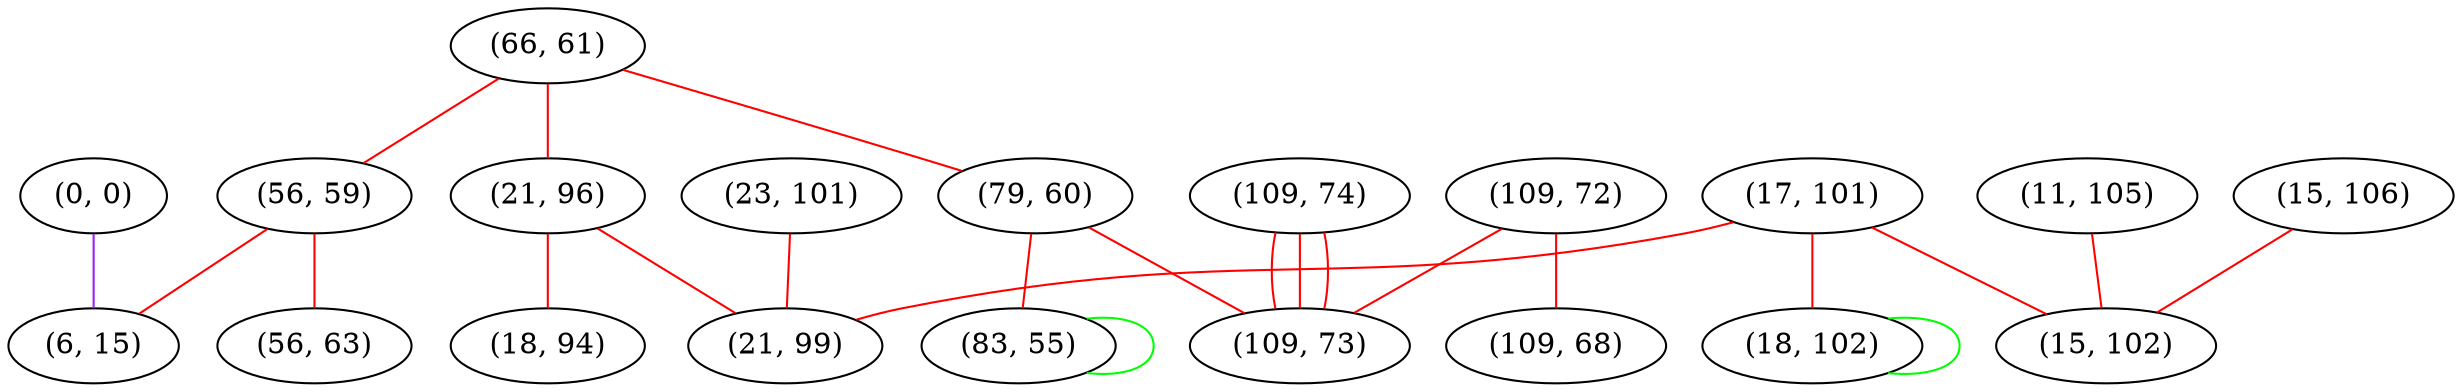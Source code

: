 graph "" {
"(17, 101)";
"(66, 61)";
"(23, 101)";
"(21, 96)";
"(0, 0)";
"(109, 74)";
"(56, 59)";
"(11, 105)";
"(15, 106)";
"(21, 99)";
"(79, 60)";
"(15, 102)";
"(18, 102)";
"(109, 72)";
"(83, 55)";
"(109, 73)";
"(18, 94)";
"(6, 15)";
"(109, 68)";
"(56, 63)";
"(17, 101)" -- "(15, 102)"  [color=red, key=0, weight=1];
"(17, 101)" -- "(18, 102)"  [color=red, key=0, weight=1];
"(17, 101)" -- "(21, 99)"  [color=red, key=0, weight=1];
"(66, 61)" -- "(79, 60)"  [color=red, key=0, weight=1];
"(66, 61)" -- "(56, 59)"  [color=red, key=0, weight=1];
"(66, 61)" -- "(21, 96)"  [color=red, key=0, weight=1];
"(23, 101)" -- "(21, 99)"  [color=red, key=0, weight=1];
"(21, 96)" -- "(18, 94)"  [color=red, key=0, weight=1];
"(21, 96)" -- "(21, 99)"  [color=red, key=0, weight=1];
"(0, 0)" -- "(6, 15)"  [color=purple, key=0, weight=4];
"(109, 74)" -- "(109, 73)"  [color=red, key=0, weight=1];
"(109, 74)" -- "(109, 73)"  [color=red, key=1, weight=1];
"(109, 74)" -- "(109, 73)"  [color=red, key=2, weight=1];
"(56, 59)" -- "(6, 15)"  [color=red, key=0, weight=1];
"(56, 59)" -- "(56, 63)"  [color=red, key=0, weight=1];
"(11, 105)" -- "(15, 102)"  [color=red, key=0, weight=1];
"(15, 106)" -- "(15, 102)"  [color=red, key=0, weight=1];
"(79, 60)" -- "(109, 73)"  [color=red, key=0, weight=1];
"(79, 60)" -- "(83, 55)"  [color=red, key=0, weight=1];
"(18, 102)" -- "(18, 102)"  [color=green, key=0, weight=2];
"(109, 72)" -- "(109, 73)"  [color=red, key=0, weight=1];
"(109, 72)" -- "(109, 68)"  [color=red, key=0, weight=1];
"(83, 55)" -- "(83, 55)"  [color=green, key=0, weight=2];
}
